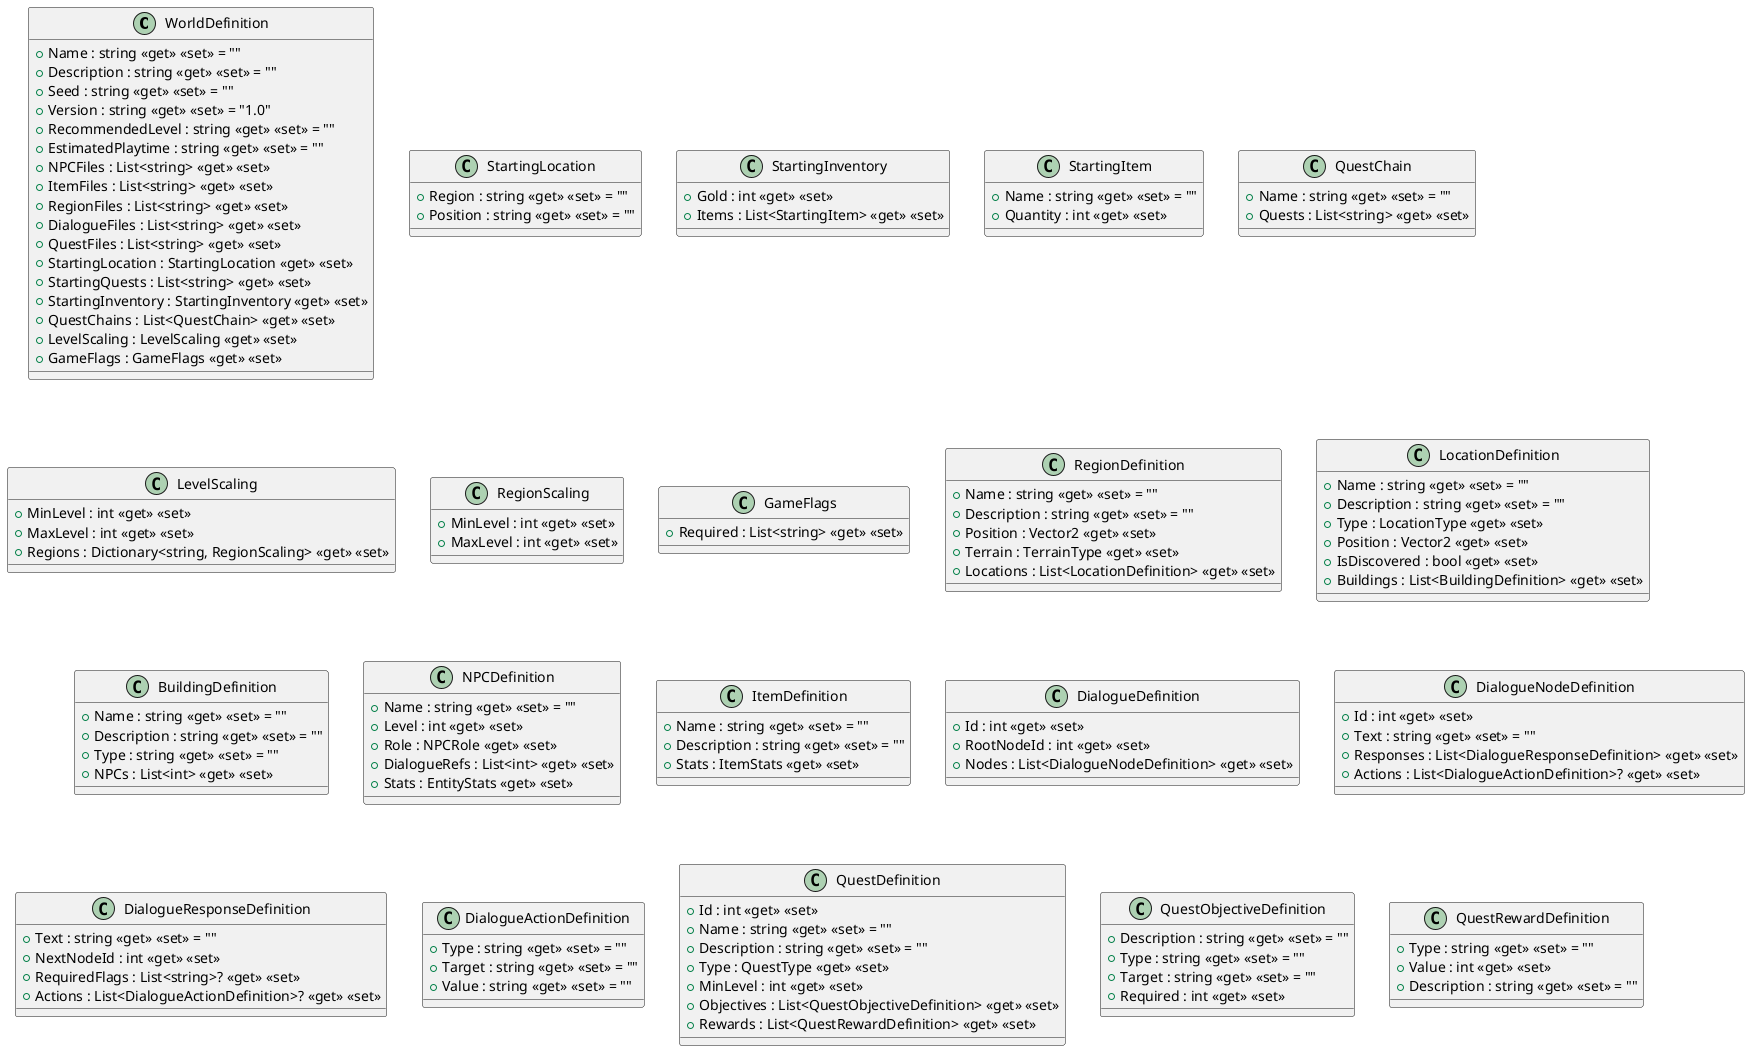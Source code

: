 @startuml
class WorldDefinition {
    + Name : string <<get>> <<set>> = ""
    + Description : string <<get>> <<set>> = ""
    + Seed : string <<get>> <<set>> = ""
    + Version : string <<get>> <<set>> = "1.0"
    + RecommendedLevel : string <<get>> <<set>> = ""
    + EstimatedPlaytime : string <<get>> <<set>> = ""
    + NPCFiles : List<string> <<get>> <<set>>
    + ItemFiles : List<string> <<get>> <<set>>
    + RegionFiles : List<string> <<get>> <<set>>
    + DialogueFiles : List<string> <<get>> <<set>>
    + QuestFiles : List<string> <<get>> <<set>>
    + StartingLocation : StartingLocation <<get>> <<set>>
    + StartingQuests : List<string> <<get>> <<set>>
    + StartingInventory : StartingInventory <<get>> <<set>>
    + QuestChains : List<QuestChain> <<get>> <<set>>
    + LevelScaling : LevelScaling <<get>> <<set>>
    + GameFlags : GameFlags <<get>> <<set>>
}
class StartingLocation {
    + Region : string <<get>> <<set>> = ""
    + Position : string <<get>> <<set>> = ""
}
class StartingInventory {
    + Gold : int <<get>> <<set>>
    + Items : List<StartingItem> <<get>> <<set>>
}
class StartingItem {
    + Name : string <<get>> <<set>> = ""
    + Quantity : int <<get>> <<set>>
}
class QuestChain {
    + Name : string <<get>> <<set>> = ""
    + Quests : List<string> <<get>> <<set>>
}
class LevelScaling {
    + MinLevel : int <<get>> <<set>>
    + MaxLevel : int <<get>> <<set>>
    + Regions : Dictionary<string, RegionScaling> <<get>> <<set>>
}
class RegionScaling {
    + MinLevel : int <<get>> <<set>>
    + MaxLevel : int <<get>> <<set>>
}
class GameFlags {
    + Required : List<string> <<get>> <<set>>
}
class RegionDefinition {
    + Name : string <<get>> <<set>> = ""
    + Description : string <<get>> <<set>> = ""
    + Position : Vector2 <<get>> <<set>>
    + Terrain : TerrainType <<get>> <<set>>
    + Locations : List<LocationDefinition> <<get>> <<set>>
}
class LocationDefinition {
    + Name : string <<get>> <<set>> = ""
    + Description : string <<get>> <<set>> = ""
    + Type : LocationType <<get>> <<set>>
    + Position : Vector2 <<get>> <<set>>
    + IsDiscovered : bool <<get>> <<set>>
    + Buildings : List<BuildingDefinition> <<get>> <<set>>
}
class BuildingDefinition {
    + Name : string <<get>> <<set>> = ""
    + Description : string <<get>> <<set>> = ""
    + Type : string <<get>> <<set>> = ""
    + NPCs : List<int> <<get>> <<set>>
}
class NPCDefinition {
    + Name : string <<get>> <<set>> = ""
    + Level : int <<get>> <<set>>
    + Role : NPCRole <<get>> <<set>>
    + DialogueRefs : List<int> <<get>> <<set>>
    + Stats : EntityStats <<get>> <<set>>
}
class ItemDefinition {
    + Name : string <<get>> <<set>> = ""
    + Description : string <<get>> <<set>> = ""
    + Stats : ItemStats <<get>> <<set>>
}
class DialogueDefinition {
    + Id : int <<get>> <<set>>
    + RootNodeId : int <<get>> <<set>>
    + Nodes : List<DialogueNodeDefinition> <<get>> <<set>>
}
class DialogueNodeDefinition {
    + Id : int <<get>> <<set>>
    + Text : string <<get>> <<set>> = ""
    + Responses : List<DialogueResponseDefinition> <<get>> <<set>>
    + Actions : List<DialogueActionDefinition>? <<get>> <<set>>
}
class DialogueResponseDefinition {
    + Text : string <<get>> <<set>> = ""
    + NextNodeId : int <<get>> <<set>>
    + RequiredFlags : List<string>? <<get>> <<set>>
    + Actions : List<DialogueActionDefinition>? <<get>> <<set>>
}
class DialogueActionDefinition {
    + Type : string <<get>> <<set>> = ""
    + Target : string <<get>> <<set>> = ""
    + Value : string <<get>> <<set>> = ""
}
class QuestDefinition {
    + Id : int <<get>> <<set>>
    + Name : string <<get>> <<set>> = ""
    + Description : string <<get>> <<set>> = ""
    + Type : QuestType <<get>> <<set>>
    + MinLevel : int <<get>> <<set>>
    + Objectives : List<QuestObjectiveDefinition> <<get>> <<set>>
    + Rewards : List<QuestRewardDefinition> <<get>> <<set>>
}
class QuestObjectiveDefinition {
    + Description : string <<get>> <<set>> = ""
    + Type : string <<get>> <<set>> = ""
    + Target : string <<get>> <<set>> = ""
    + Required : int <<get>> <<set>>
}
class QuestRewardDefinition {
    + Type : string <<get>> <<set>> = ""
    + Value : int <<get>> <<set>>
    + Description : string <<get>> <<set>> = ""
}
@enduml
